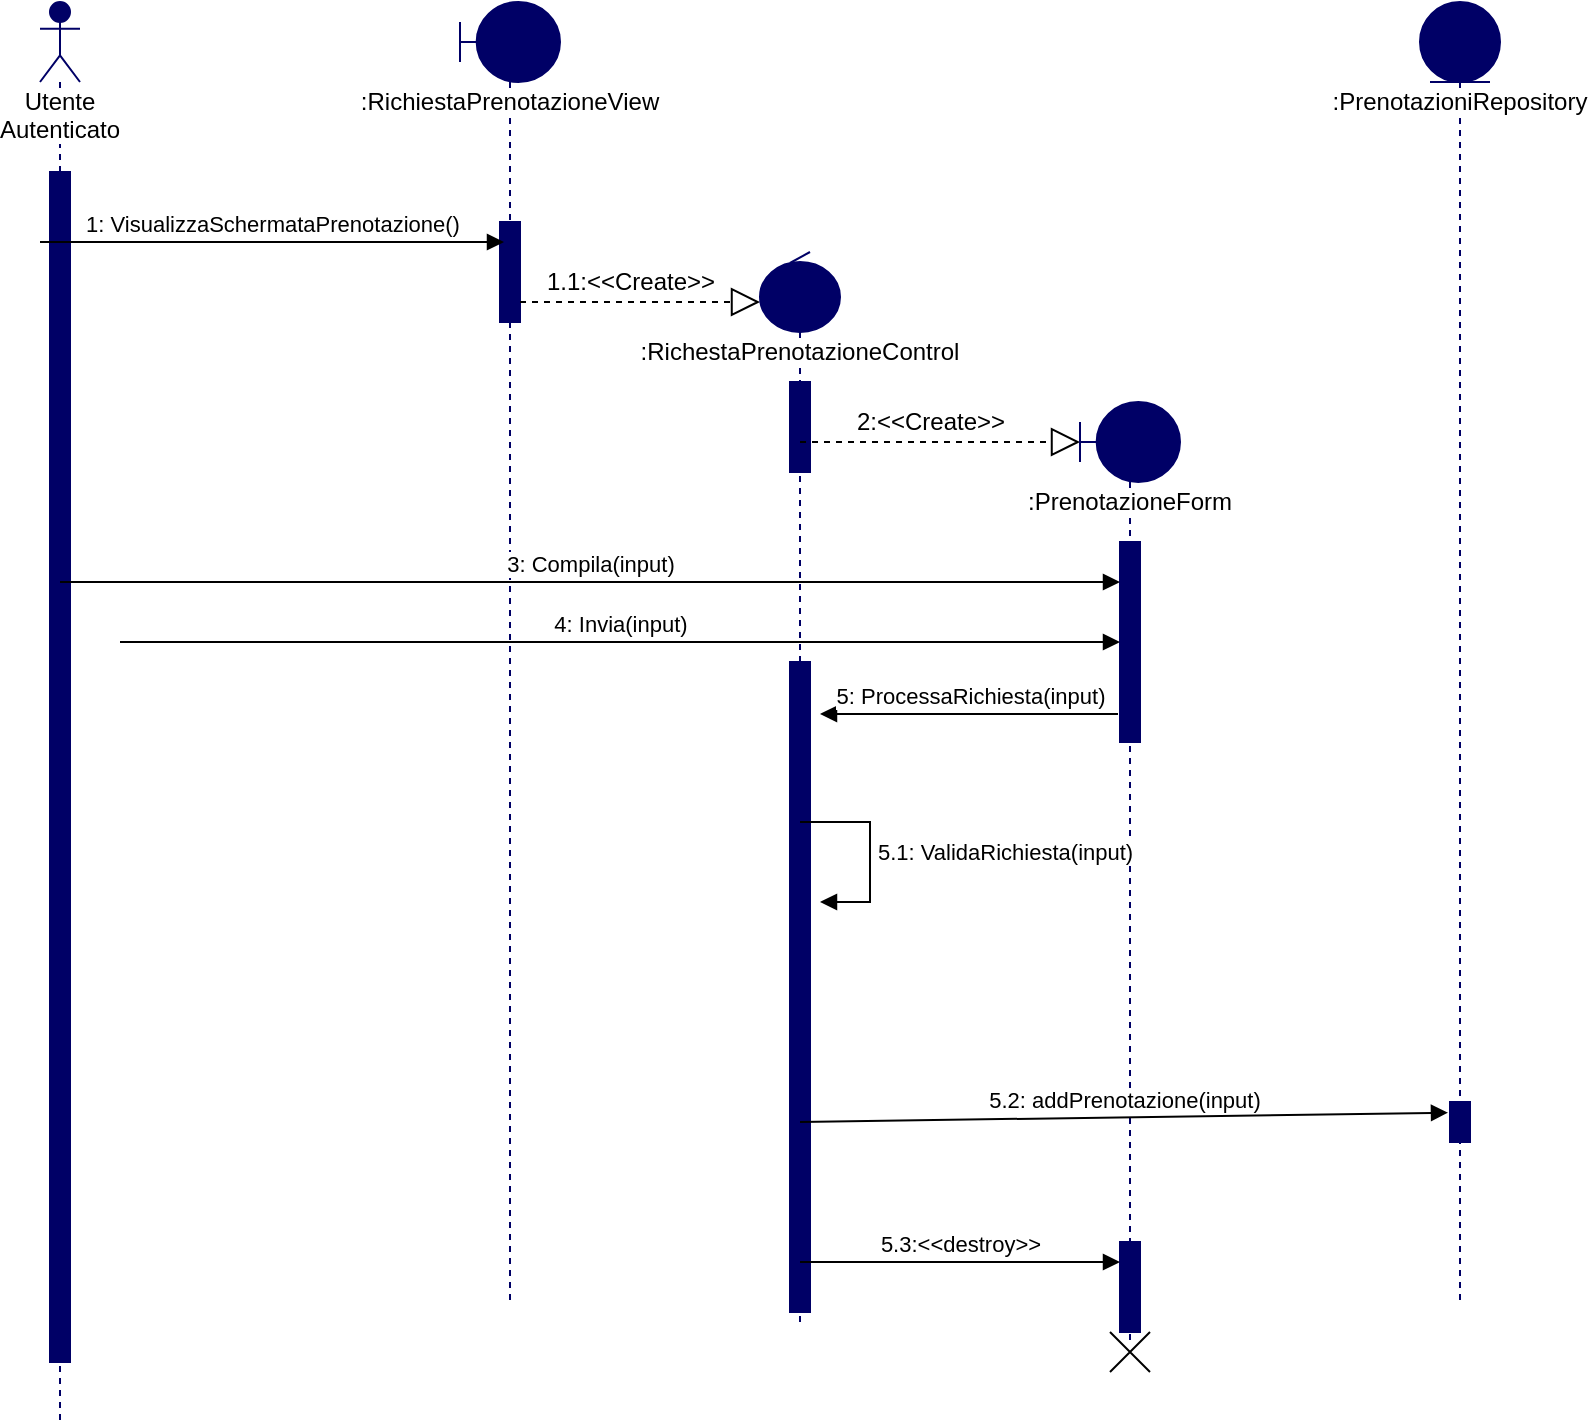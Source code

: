 <mxfile version="13.9.9" type="device"><diagram name="Page-1" id="13e1069c-82ec-6db2-03f1-153e76fe0fe0"><mxGraphModel dx="1422" dy="822" grid="1" gridSize="10" guides="1" tooltips="1" connect="1" arrows="1" fold="1" page="1" pageScale="1" pageWidth="1100" pageHeight="850" background="#ffffff" math="0" shadow="0"><root><mxCell id="0"/><mxCell id="1" parent="0"/><mxCell id="MltfA7m_fgN3yEEfUAVW-1" value="&lt;span style=&quot;background-color: rgb(255 , 255 , 255)&quot;&gt;Utente Autenticato&lt;/span&gt;" style="shape=umlLifeline;participant=umlActor;perimeter=lifelinePerimeter;whiteSpace=wrap;html=1;container=1;collapsible=0;recursiveResize=0;verticalAlign=top;spacingTop=36;outlineConnect=0;fillColor=#000066;strokeColor=#000066;" parent="1" vertex="1"><mxGeometry x="50" y="40" width="20" height="710" as="geometry"/></mxCell><mxCell id="MltfA7m_fgN3yEEfUAVW-2" value="" style="html=1;points=[];perimeter=orthogonalPerimeter;strokeColor=#000066;fillColor=#000066;" parent="MltfA7m_fgN3yEEfUAVW-1" vertex="1"><mxGeometry x="5" y="85" width="10" height="595" as="geometry"/></mxCell><mxCell id="MltfA7m_fgN3yEEfUAVW-4" value="&lt;span style=&quot;background-color: rgb(255 , 255 , 255)&quot;&gt;:RichiestaPrenotazioneView&lt;/span&gt;" style="shape=umlLifeline;participant=umlBoundary;perimeter=lifelinePerimeter;whiteSpace=wrap;html=1;container=1;collapsible=0;recursiveResize=0;verticalAlign=top;spacingTop=36;outlineConnect=0;strokeColor=#000066;fillColor=#000066;" parent="1" vertex="1"><mxGeometry x="260" y="40" width="50" height="650" as="geometry"/></mxCell><mxCell id="MltfA7m_fgN3yEEfUAVW-5" value="" style="html=1;points=[];perimeter=orthogonalPerimeter;strokeColor=#000066;fillColor=#000066;" parent="MltfA7m_fgN3yEEfUAVW-4" vertex="1"><mxGeometry x="20" y="110" width="10" height="50" as="geometry"/></mxCell><mxCell id="MltfA7m_fgN3yEEfUAVW-3" value="1: VisualizzaSchermataPrenotazione()" style="html=1;verticalAlign=bottom;endArrow=block;" parent="1" edge="1"><mxGeometry width="80" relative="1" as="geometry"><mxPoint x="50" y="160" as="sourcePoint"/><mxPoint x="282" y="160" as="targetPoint"/></mxGeometry></mxCell><mxCell id="MltfA7m_fgN3yEEfUAVW-7" value="" style="endArrow=block;dashed=1;endFill=0;endSize=12;html=1;" parent="1" edge="1"><mxGeometry width="160" relative="1" as="geometry"><mxPoint x="290" y="190" as="sourcePoint"/><mxPoint x="410" y="190" as="targetPoint"/></mxGeometry></mxCell><mxCell id="MltfA7m_fgN3yEEfUAVW-9" value="1.1:&amp;lt;&amp;lt;Create&amp;gt;&amp;gt;" style="text;html=1;align=center;verticalAlign=middle;resizable=0;points=[];autosize=1;" parent="1" vertex="1"><mxGeometry x="295" y="170" width="100" height="20" as="geometry"/></mxCell><mxCell id="MltfA7m_fgN3yEEfUAVW-11" value="&lt;span style=&quot;background-color: rgb(255 , 255 , 255)&quot;&gt;:RichestaPrenotazioneControl&lt;/span&gt;" style="shape=umlLifeline;participant=umlControl;perimeter=lifelinePerimeter;whiteSpace=wrap;html=1;container=1;collapsible=0;recursiveResize=0;verticalAlign=top;spacingTop=36;outlineConnect=0;strokeColor=#000066;fillColor=#000066;" parent="1" vertex="1"><mxGeometry x="410" y="165" width="40" height="535" as="geometry"/></mxCell><mxCell id="MltfA7m_fgN3yEEfUAVW-12" value="" style="html=1;points=[];perimeter=orthogonalPerimeter;strokeColor=#000066;fillColor=#000066;" parent="MltfA7m_fgN3yEEfUAVW-11" vertex="1"><mxGeometry x="15" y="65" width="10" height="45" as="geometry"/></mxCell><mxCell id="MltfA7m_fgN3yEEfUAVW-20" value="" style="html=1;points=[];perimeter=orthogonalPerimeter;strokeColor=#000066;fillColor=#000066;" parent="MltfA7m_fgN3yEEfUAVW-11" vertex="1"><mxGeometry x="15" y="205" width="10" height="325" as="geometry"/></mxCell><mxCell id="MltfA7m_fgN3yEEfUAVW-14" value="" style="endArrow=block;dashed=1;endFill=0;endSize=12;html=1;" parent="1" edge="1"><mxGeometry width="160" relative="1" as="geometry"><mxPoint x="430" y="260" as="sourcePoint"/><mxPoint x="570" y="260" as="targetPoint"/></mxGeometry></mxCell><mxCell id="MltfA7m_fgN3yEEfUAVW-15" value="2:&amp;lt;&amp;lt;Create&amp;gt;&amp;gt;" style="text;html=1;align=center;verticalAlign=middle;resizable=0;points=[];autosize=1;" parent="1" vertex="1"><mxGeometry x="450" y="240" width="90" height="20" as="geometry"/></mxCell><mxCell id="MltfA7m_fgN3yEEfUAVW-16" value="&lt;span style=&quot;background-color: rgb(255 , 255 , 255)&quot;&gt;:PrenotazioneForm&lt;/span&gt;" style="shape=umlLifeline;participant=umlBoundary;perimeter=lifelinePerimeter;whiteSpace=wrap;html=1;container=1;collapsible=0;recursiveResize=0;verticalAlign=top;spacingTop=36;outlineConnect=0;strokeColor=#000066;fillColor=#000066;" parent="1" vertex="1"><mxGeometry x="570" y="240" width="50" height="470" as="geometry"/></mxCell><mxCell id="MltfA7m_fgN3yEEfUAVW-17" value="" style="html=1;points=[];perimeter=orthogonalPerimeter;strokeColor=#000066;fillColor=#000066;" parent="MltfA7m_fgN3yEEfUAVW-16" vertex="1"><mxGeometry x="20" y="70" width="10" height="100" as="geometry"/></mxCell><mxCell id="MltfA7m_fgN3yEEfUAVW-29" value="" style="html=1;points=[];perimeter=orthogonalPerimeter;strokeColor=#000066;fillColor=#000066;" parent="MltfA7m_fgN3yEEfUAVW-16" vertex="1"><mxGeometry x="20" y="420" width="10" height="45" as="geometry"/></mxCell><mxCell id="MltfA7m_fgN3yEEfUAVW-30" value="" style="shape=umlDestroy;fillColor=#000066;" parent="MltfA7m_fgN3yEEfUAVW-16" vertex="1"><mxGeometry x="15" y="465" width="20" height="20" as="geometry"/></mxCell><mxCell id="MltfA7m_fgN3yEEfUAVW-18" value="3: Compila(input)" style="html=1;verticalAlign=bottom;endArrow=block;" parent="1" edge="1"><mxGeometry width="80" relative="1" as="geometry"><mxPoint x="60" y="330" as="sourcePoint"/><mxPoint x="590" y="330" as="targetPoint"/></mxGeometry></mxCell><mxCell id="MltfA7m_fgN3yEEfUAVW-19" value="4: Invia(input)" style="html=1;verticalAlign=bottom;endArrow=block;" parent="1" edge="1"><mxGeometry width="80" relative="1" as="geometry"><mxPoint x="90" y="360" as="sourcePoint"/><mxPoint x="590" y="360" as="targetPoint"/></mxGeometry></mxCell><mxCell id="MltfA7m_fgN3yEEfUAVW-21" value="5: ProcessaRichiesta(input)" style="html=1;verticalAlign=bottom;endArrow=block;exitX=-0.1;exitY=0.86;exitDx=0;exitDy=0;exitPerimeter=0;" parent="1" source="MltfA7m_fgN3yEEfUAVW-17" edge="1"><mxGeometry width="80" relative="1" as="geometry"><mxPoint x="300" y="420" as="sourcePoint"/><mxPoint x="440" y="396" as="targetPoint"/></mxGeometry></mxCell><mxCell id="MltfA7m_fgN3yEEfUAVW-23" value="5.1: ValidaRichiesta(input)" style="edgeStyle=orthogonalEdgeStyle;html=1;align=left;spacingLeft=2;endArrow=block;rounded=0;" parent="1" edge="1"><mxGeometry relative="1" as="geometry"><mxPoint x="430" y="450" as="sourcePoint"/><Array as="points"><mxPoint x="465" y="450"/><mxPoint x="465" y="490"/></Array><mxPoint x="440" y="490" as="targetPoint"/></mxGeometry></mxCell><mxCell id="MltfA7m_fgN3yEEfUAVW-24" value="5.2: addPrenotazione(input)" style="html=1;verticalAlign=bottom;endArrow=block;entryX=-0.1;entryY=0.267;entryDx=0;entryDy=0;entryPerimeter=0;" parent="1" target="MltfA7m_fgN3yEEfUAVW-26" edge="1"><mxGeometry width="80" relative="1" as="geometry"><mxPoint x="430" y="600" as="sourcePoint"/><mxPoint x="750" y="600" as="targetPoint"/></mxGeometry></mxCell><mxCell id="MltfA7m_fgN3yEEfUAVW-25" value="&lt;span style=&quot;background-color: rgb(255 , 255 , 255)&quot;&gt;:PrenotazioniRepository&lt;/span&gt;" style="shape=umlLifeline;participant=umlEntity;perimeter=lifelinePerimeter;whiteSpace=wrap;html=1;container=1;collapsible=0;recursiveResize=0;verticalAlign=top;spacingTop=36;outlineConnect=0;strokeColor=#000066;fillColor=#000066;" parent="1" vertex="1"><mxGeometry x="740" y="40" width="40" height="650" as="geometry"/></mxCell><mxCell id="MltfA7m_fgN3yEEfUAVW-26" value="" style="html=1;points=[];perimeter=orthogonalPerimeter;strokeColor=#000066;fillColor=#000066;" parent="MltfA7m_fgN3yEEfUAVW-25" vertex="1"><mxGeometry x="15" y="550" width="10" height="20" as="geometry"/></mxCell><mxCell id="MltfA7m_fgN3yEEfUAVW-27" value="5.3:&amp;lt;&amp;lt;destroy&amp;gt;&amp;gt;" style="html=1;verticalAlign=bottom;endArrow=block;" parent="1" edge="1"><mxGeometry width="80" relative="1" as="geometry"><mxPoint x="430" y="670" as="sourcePoint"/><mxPoint x="590" y="670" as="targetPoint"/></mxGeometry></mxCell></root></mxGraphModel></diagram></mxfile>